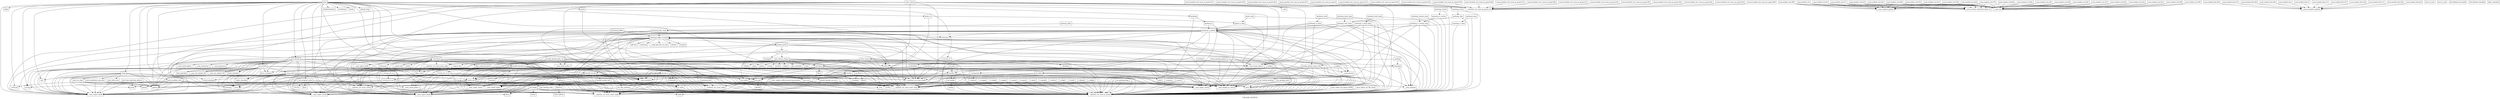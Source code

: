 digraph "Call graph: base64.bc" {
	label="Call graph: base64.bc";

	Node0x5637655f4de0 [shape=record,label="{__sanitizer_cov_trace_pc_guard}"];
	Node0x5637655f4d60 [shape=record,label="{wrap_write}"];
	Node0x5637655f4d60 -> Node0x5637655f4de0;
	Node0x5637655f4d60 -> Node0x5637655f4e90;
	Node0x5637655f4d60 -> Node0x5637655f4f70;
	Node0x5637655f4d60 -> Node0x5637655f50a0;
	Node0x5637655f4d60 -> Node0x5637655f5120;
	Node0x5637655f4d60 -> Node0x5637655f5700;
	Node0x5637655f4d60 -> Node0x5637655f5680;
	Node0x5637655f4d60 -> Node0x5637655f52f0;
	Node0x5637655f4d60 -> Node0x5637655f5370;
	Node0x5637655f4d60 -> Node0x5637655f5d90;
	Node0x5637655f4d60 -> Node0x5637655f5d10;
	Node0x5637655f4d60 -> Node0x5637655f5c90;
	Node0x563765a4b250 [shape=record,label="{quotearg_alloc_mem}"];
	Node0x563765a4b250 -> Node0x5637655f4de0;
	Node0x563765a4b250 -> Node0x5637655f5d90;
	Node0x563765a4b250 -> Node0x5637656b3100;
	Node0x563765a4b250 -> Node0x5637655f52f0;
	Node0x563765a4b250 -> Node0x5637655f5370;
	Node0x563765a4b250 -> Node0x563765a46580;
	Node0x563765a4b250 -> Node0x5637655f4f70;
	Node0x563765a4b250 -> Node0x563765a45ff0;
	Node0x563765a4ba70 [shape=record,label="{quotearg_alloc}"];
	Node0x563765a4ba70 -> Node0x5637655f4de0;
	Node0x563765a4ba70 -> Node0x563765a4b250;
	Node0x563765a39390 [shape=record,label="{quotearg_buffer}"];
	Node0x563765a39390 -> Node0x5637655f4de0;
	Node0x563765a39390 -> Node0x5637656b3100;
	Node0x563765a39390 -> Node0x5637655f52f0;
	Node0x563765a39390 -> Node0x563765a46580;
	Node0x563765a39390 -> Node0x5637655f5370;
	Node0x563765a39390 -> Node0x5637655f4f70;
	Node0x563765a39470 [shape=record,label="{set_quoting_flags}"];
	Node0x563765a39470 -> Node0x5637655f4de0;
	Node0x563765a39470 -> Node0x5637656b3100;
	Node0x563765a39470 -> Node0x5637655f5370;
	Node0x563765a394f0 [shape=record,label="{set_quoting_style}"];
	Node0x563765a394f0 -> Node0x5637655f4de0;
	Node0x563765a394f0 -> Node0x5637656b3100;
	Node0x563765a39570 [shape=record,label="{get_quoting_style}"];
	Node0x563765a39570 -> Node0x5637655f4de0;
	Node0x563765a39570 -> Node0x5637655f5370;
	Node0x563765a396a0 [shape=record,label="{clone_quoting_options}"];
	Node0x563765a396a0 -> Node0x5637655f4de0;
	Node0x563765a396a0 -> Node0x5637655f52f0;
	Node0x563765a396a0 -> Node0x5637655f5370;
	Node0x563765a396a0 -> Node0x5637656b3100;
	Node0x563765a396a0 -> Node0x563765a39920;
	Node0x563765a399a0 [shape=record,label="{sancov.module_ctor_trace_pc_guard.327}"];
	Node0x563765a399a0 -> Node0x5637656b3200;
	Node0x563765a39a20 [shape=record,label="{asan.module_ctor.328}"];
	Node0x563765a39a20 -> Node0x5637656b3330;
	Node0x563765a39a20 -> Node0x5637656b33e0;
	Node0x563765a39a20 -> Node0x5637656b34c0;
	Node0x563765a39ad0 [shape=record,label="{asan.module_dtor.406}"];
	Node0x563765a39ad0 -> Node0x5637656b3650;
	Node0x563765a39b50 [shape=record,label="{emit_bug_reporting_address}"];
	Node0x563765a39b50 -> Node0x5637655f4de0;
	Node0x563765a39b50 -> Node0x5637655f5680;
	Node0x563765a39b50 -> Node0x5637656aedd0;
	Node0x563765a39b50 -> Node0x5637655f4f70;
	Node0x5637656b03f0 [shape=record,label="{version_etc}"];
	Node0x5637656b03f0 -> Node0x563765a46070;
	Node0x5637656b03f0 -> Node0x5637655f4de0;
	Node0x5637656b03f0 -> Node0x563765a39e00;
	Node0x563765a39e80 [shape=record,label="{llvm.va_start}"];
	Node0x563765a39e00 [shape=record,label="{version_etc_va}"];
	Node0x563765a39e00 -> Node0x5637655f6fe0;
	Node0x563765a39e00 -> Node0x5637655f4de0;
	Node0x563765a39e00 -> Node0x5637655f4e90;
	Node0x563765a39e00 -> Node0x563765a3a390;
	Node0x563765a39e00 -> Node0x5637655f5370;
	Node0x563765a39e00 -> Node0x5637655f5d10;
	Node0x563765a39e00 -> Node0x5637655f5d90;
	Node0x563765a39e00 -> Node0x5637655f4f70;
	Node0x563765a39e00 -> Node0x5637656b3100;
	Node0x563765a3a410 [shape=record,label="{llvm.va_end}"];
	Node0x563765a3a390 [shape=record,label="{version_etc_arn}"];
	Node0x563765a3a390 -> Node0x5637655f4de0;
	Node0x563765a3a390 -> Node0x5637655f6e00;
	Node0x563765a3a390 -> Node0x5637655f4f70;
	Node0x563765a3a390 -> Node0x5637655f5680;
	Node0x563765a3a390 -> Node0x563765a3aee0;
	Node0x563765a3a390 -> Node0x5637656aeee0;
	Node0x563765a3a390 -> Node0x5637656ae850;
	Node0x563765a3a720 [shape=record,label="{version_etc_ar}"];
	Node0x563765a3a720 -> Node0x5637655f4de0;
	Node0x563765a3a720 -> Node0x5637655f4f70;
	Node0x563765a3a720 -> Node0x563765a3a390;
	Node0x563765a50b20 [shape=record,label="{sancov.module_ctor_trace_pc_guard.438}"];
	Node0x563765a50b20 -> Node0x5637656b3200;
	Node0x563765a50ba0 [shape=record,label="{asan.module_ctor.439}"];
	Node0x563765a50ba0 -> Node0x5637656b3330;
	Node0x563765a50ba0 -> Node0x5637656b33e0;
	Node0x563765a50ba0 -> Node0x5637656b34c0;
	Node0x563765a50c50 [shape=record,label="{asan.module_dtor.473}"];
	Node0x563765a50c50 -> Node0x5637656b3650;
	Node0x563765a50cd0 [shape=record,label="{asan.module_ctor.478}"];
	Node0x563765a50cd0 -> Node0x5637656b3330;
	Node0x563765a50cd0 -> Node0x5637656b33e0;
	Node0x563765a50cd0 -> Node0x5637656b34c0;
	Node0x563765a50e30 [shape=record,label="{asan.module_dtor.484}"];
	Node0x563765a50e30 -> Node0x5637656b3650;
	Node0x563765a50eb0 [shape=record,label="{xstrdup}"];
	Node0x563765a50eb0 -> Node0x5637655f4de0;
	Node0x563765a50eb0 -> Node0x563765a46220;
	Node0x563765a50eb0 -> Node0x563765a39920;
	Node0x563765a39920 [shape=record,label="{xmemdup}"];
	Node0x563765a39920 -> Node0x5637655f4de0;
	Node0x563765a39920 -> Node0x563765a51010;
	Node0x563765a39920 -> Node0x5637656b27e0;
	Node0x563765a51010 [shape=record,label="{xmalloc}"];
	Node0x563765a51010 -> Node0x5637655f4de0;
	Node0x563765a51010 -> Node0x5637656b3a70;
	Node0x563765a51010 -> Node0x563765a45ef0;
	Node0x563765a51010 -> Node0x5637655f4e90;
	Node0x563765a51010 -> Node0x5637656aeee0;
	Node0x563765a51340 [shape=record,label="{xcalloc}"];
	Node0x563765a51340 -> Node0x5637655f4de0;
	Node0x563765a51340 -> Node0x563765a513c0;
	Node0x563765a51340 -> Node0x563765a45ef0;
	Node0x563765a51340 -> Node0x5637656aeee0;
	Node0x563765a51590 [shape=record,label="{xzalloc}"];
	Node0x563765a51590 -> Node0x5637655f4de0;
	Node0x563765a51590 -> Node0x563765a51010;
	Node0x563765a51590 -> Node0x563765a46500;
	Node0x563765a51610 [shape=record,label="{x2realloc}"];
	Node0x563765a51610 -> Node0x5637655f4de0;
	Node0x563765a51610 -> Node0x563765a51690;
	Node0x563765a51690 [shape=record,label="{x2nrealloc}"];
	Node0x563765a51690 -> Node0x5637655f4de0;
	Node0x563765a51690 -> Node0x5637655f4f70;
	Node0x563765a51690 -> Node0x5637655f4e90;
	Node0x563765a51690 -> Node0x563765a45f70;
	Node0x563765a51690 -> Node0x5637655f5d90;
	Node0x563765a51690 -> Node0x563765a45ef0;
	Node0x563765a51690 -> Node0x5637655f5120;
	Node0x563765a51690 -> Node0x5637656aeee0;
	Node0x563765a45f70 [shape=record,label="{xrealloc}"];
	Node0x563765a45f70 -> Node0x5637655f4de0;
	Node0x563765a45f70 -> Node0x5637655f4e90;
	Node0x563765a45f70 -> Node0x563765a45ef0;
	Node0x563765a45f70 -> Node0x5637656aeee0;
	Node0x563765a45f70 -> Node0x563765a51970;
	Node0x563765a45f70 -> Node0x5637656b3af0;
	Node0x563765a45ff0 [shape=record,label="{xcharalloc}"];
	Node0x563765a45ff0 -> Node0x5637655f4de0;
	Node0x563765a45ff0 -> Node0x563765a51010;
	Node0x563765a519f0 [shape=record,label="{xnrealloc}"];
	Node0x563765a519f0 -> Node0x5637655f4de0;
	Node0x563765a519f0 -> Node0x5637655f5120;
	Node0x563765a519f0 -> Node0x563765a45f70;
	Node0x563765a519f0 -> Node0x5637656aeee0;
	Node0x563765a519f0 -> Node0x563765a45ef0;
	Node0x563765a53180 [shape=record,label="{xnmalloc}"];
	Node0x563765a53180 -> Node0x5637655f4de0;
	Node0x563765a53180 -> Node0x5637655f5120;
	Node0x563765a53180 -> Node0x563765a51010;
	Node0x563765a53180 -> Node0x5637656aeee0;
	Node0x563765a53180 -> Node0x563765a45ef0;
	Node0x563765a53350 [shape=record,label="{sancov.module_ctor_trace_pc_guard.502}"];
	Node0x563765a53350 -> Node0x5637656b3200;
	Node0x5637655f57b0 [shape=record,label="{llvm.lifetime.start.p0i8}"];
	Node0x5637655f4e90 [shape=record,label="{__sanitizer_cov_trace_const_cmp8}"];
	Node0x5637655f4f70 [shape=record,label="{__asan_report_load8}"];
	Node0x563765a3baf0 [shape=record,label="{quotearg_n_options}"];
	Node0x563765a3baf0 -> Node0x5637655f4de0;
	Node0x563765a3baf0 -> Node0x5637655f52f0;
	Node0x563765a3baf0 -> Node0x5637655f5370;
	Node0x563765a3baf0 -> Node0x5637655f5d10;
	Node0x563765a3baf0 -> Node0x5637656b3100;
	Node0x563765a3baf0 -> Node0x5637656aeee0;
	Node0x563765a3baf0 -> Node0x563765a3aee0;
	Node0x563765a3baf0 -> Node0x5637656adfc0;
	Node0x563765a3baf0 -> Node0x563765a46580;
	Node0x563765a3baf0 -> Node0x5637655f4e90;
	Node0x563765a3baf0 -> Node0x5637655f4f70;
	Node0x563765a3baf0 -> Node0x5637655f5d90;
	Node0x563765a3baf0 -> Node0x563765a45ef0;
	Node0x563765a3baf0 -> Node0x563765a45ff0;
	Node0x563765a3baf0 -> Node0x5637656b3af0;
	Node0x563765a3baf0 -> Node0x563765a45f70;
	Node0x563765a3baf0 -> Node0x5637655f5120;
	Node0x563765a3baf0 -> Node0x563765a46500;
	Node0x563765a3baf0 -> Node0x5637656b27e0;
	Node0x563765a46500 [shape=record,label="{__asan_memset}"];
	Node0x563765a46580 [shape=record,label="{quotearg_buffer_restyled}"];
	Node0x563765a46580 -> Node0x563765a46070;
	Node0x563765a46580 -> Node0x5637655f4de0;
	Node0x563765a46580 -> Node0x563765a46120;
	Node0x563765a46580 -> Node0x5637655f4e90;
	Node0x563765a46580 -> Node0x5637655f5d10;
	Node0x563765a46580 -> Node0x5637656ae850;
	Node0x563765a46580 -> Node0x563765a46580;
	Node0x563765a46580 -> Node0x5637656b4230;
	Node0x563765a46580 -> Node0x5637655f5120;
	Node0x563765a46580 -> Node0x5637656adf40;
	Node0x563765a46580 -> Node0x563765a461a0;
	Node0x563765a46580 -> Node0x5637655f5370;
	Node0x563765a46580 -> Node0x563765a47050;
	Node0x563765a46580 -> Node0x563765a46fd0;
	Node0x563765a46580 -> Node0x563765a46420;
	Node0x563765a46580 -> Node0x563765a46220;
	Node0x563765a46580 -> Node0x563765a46500;
	Node0x563765a46580 -> Node0x563765a463a0;
	Node0x563765a46580 -> Node0x5637655f4f70;
	Node0x563765a46580 -> Node0x563765a46320;
	Node0x563765a46580 -> Node0x563765a462a0;
	Node0x563765a46580 -> Node0x563765a3aee0;
	Node0x563765a46580 -> Node0x563765a3b730;
	Node0x563765a46580 -> Node0x5637656aeee0;
	Node0x563765a46070 [shape=record,label="{__asan_stack_malloc_1}"];
	Node0x563765a46120 [shape=record,label="{__ctype_get_mb_cur_max}"];
	Node0x563765a461a0 [shape=record,label="{__sanitizer_cov_trace_const_cmp1}"];
	Node0x563765a46220 [shape=record,label="{strlen}"];
	Node0x563765a462a0 [shape=record,label="{memcmp}"];
	Node0x563765a46320 [shape=record,label="{__ctype_b_loc}"];
	Node0x563765a463a0 [shape=record,label="{__asan_report_load2}"];
	Node0x563765a46420 [shape=record,label="{mbrtowc}"];
	Node0x563765a46fd0 [shape=record,label="{iswprint}"];
	Node0x563765a47050 [shape=record,label="{mbsinit}"];
	Node0x563765a47280 [shape=record,label="{quote_mem}"];
	Node0x563765a47280 -> Node0x5637655f4de0;
	Node0x563765a47280 -> Node0x563765a3ba10;
	Node0x563765a47330 [shape=record,label="{quotearg_custom_mem}"];
	Node0x563765a47330 -> Node0x5637655f4de0;
	Node0x563765a47330 -> Node0x563765a473b0;
	Node0x563765a473b0 [shape=record,label="{quotearg_n_custom_mem}"];
	Node0x563765a473b0 -> Node0x563765a46070;
	Node0x563765a473b0 -> Node0x5637655f4de0;
	Node0x563765a473b0 -> Node0x5637656b27e0;
	Node0x563765a473b0 -> Node0x563765a474f0;
	Node0x563765a473b0 -> Node0x563765a3baf0;
	Node0x563765a474f0 [shape=record,label="{set_custom_quoting}"];
	Node0x563765a474f0 -> Node0x5637655f4de0;
	Node0x563765a474f0 -> Node0x5637655f5d90;
	Node0x563765a474f0 -> Node0x563765a3aee0;
	Node0x563765a474f0 -> Node0x5637656b3100;
	Node0x563765a474f0 -> Node0x5637656aeee0;
	Node0x563765a476c0 [shape=record,label="{quotearg_custom}"];
	Node0x563765a476c0 -> Node0x5637655f4de0;
	Node0x563765a476c0 -> Node0x563765a47740;
	Node0x563765a47740 [shape=record,label="{quotearg_n_custom}"];
	Node0x563765a47740 -> Node0x5637655f4de0;
	Node0x563765a47740 -> Node0x563765a473b0;
	Node0x563765a47820 [shape=record,label="{quotearg_colon_mem}"];
	Node0x563765a47820 -> Node0x5637655f4de0;
	Node0x563765a47820 -> Node0x563765a478a0;
	Node0x563765a478a0 [shape=record,label="{quotearg_char_mem}"];
	Node0x563765a478a0 -> Node0x563765a46070;
	Node0x563765a478a0 -> Node0x5637655f4de0;
	Node0x563765a478a0 -> Node0x5637656b27e0;
	Node0x563765a478a0 -> Node0x563765a479e0;
	Node0x563765a478a0 -> Node0x563765a3baf0;
	Node0x563765a479e0 [shape=record,label="{set_char_quoting}"];
	Node0x563765a479e0 -> Node0x5637655f4de0;
	Node0x563765a479e0 -> Node0x5637655f5370;
	Node0x5637656b0d80 [shape=record,label="{quotearg_colon}"];
	Node0x5637656b0d80 -> Node0x5637655f4de0;
	Node0x5637656b0d80 -> Node0x563765a47bb0;
	Node0x563765a47bb0 [shape=record,label="{quotearg_char}"];
	Node0x563765a47bb0 -> Node0x5637655f4de0;
	Node0x563765a47bb0 -> Node0x563765a478a0;
	Node0x563765a47c90 [shape=record,label="{quotearg_style_mem}"];
	Node0x563765a47c90 -> Node0x5637655f4de0;
	Node0x563765a47c90 -> Node0x563765a47d10;
	Node0x563765a47d10 [shape=record,label="{quotearg_n_style_mem}"];
	Node0x563765a47d10 -> Node0x563765a46070;
	Node0x563765a47d10 -> Node0x5637655f4de0;
	Node0x563765a47d10 -> Node0x563765a47e50;
	Node0x563765a47d10 -> Node0x563765a3baf0;
	Node0x563765a47e50 [shape=record,label="{quoting_options_from_style}"];
	Node0x563765a47e50 -> Node0x5637655f4de0;
	Node0x563765a47e50 -> Node0x563765a46500;
	Node0x563765a47e50 -> Node0x5637655f5d10;
	Node0x563765a47e50 -> Node0x5637656b3100;
	Node0x563765a47e50 -> Node0x5637656aeee0;
	Node0x563765a47e50 -> Node0x563765a3aee0;
	Node0x563765a480d0 [shape=record,label="{quotearg_style}"];
	Node0x563765a480d0 -> Node0x5637655f4de0;
	Node0x563765a480d0 -> Node0x563765a48150;
	Node0x563765a48150 [shape=record,label="{quotearg_n_style}"];
	Node0x563765a48150 -> Node0x563765a46070;
	Node0x563765a48150 -> Node0x5637655f4de0;
	Node0x563765a48150 -> Node0x563765a47e50;
	Node0x563765a48150 -> Node0x563765a3baf0;
	Node0x563765a48230 [shape=record,label="{quotearg_mem}"];
	Node0x563765a48230 -> Node0x5637655f4de0;
	Node0x563765a48230 -> Node0x563765a482b0;
	Node0x563765a482b0 [shape=record,label="{quotearg_n_mem}"];
	Node0x563765a482b0 -> Node0x5637655f4de0;
	Node0x563765a482b0 -> Node0x563765a3baf0;
	Node0x5637656aee60 [shape=record,label="{quotearg}"];
	Node0x5637656aee60 -> Node0x5637655f4de0;
	Node0x5637656aee60 -> Node0x563765a48390;
	Node0x563765a48390 [shape=record,label="{quotearg_n}"];
	Node0x563765a48390 -> Node0x5637655f4de0;
	Node0x563765a48390 -> Node0x563765a3baf0;
	Node0x563765a484d0 [shape=record,label="{quotearg_free}"];
	Node0x563765a484d0 -> Node0x5637655f4de0;
	Node0x563765a484d0 -> Node0x5637656adfc0;
	Node0x563765a484d0 -> Node0x5637655f4f70;
	Node0x563765a484d0 -> Node0x5637656b3af0;
	Node0x5637655f50a0 [shape=record,label="{fwrite_unlocked}"];
	Node0x5637655f5120 [shape=record,label="{__sanitizer_cov_trace_cmp8}"];
	Node0x5637655f52f0 [shape=record,label="{__errno_location}"];
	Node0x5637655f5370 [shape=record,label="{__asan_report_load4}"];
	Node0x5637655f5680 [shape=record,label="{gettext}"];
	Node0x5637655f5700 [shape=record,label="{error}"];
	Node0x5637655f5c90 [shape=record,label="{fputc_unlocked}"];
	Node0x5637655f5d10 [shape=record,label="{__sanitizer_cov_trace_const_cmp4}"];
	Node0x5637655f5d90 [shape=record,label="{__asan_report_store8}"];
	Node0x5637655f5a10 [shape=record,label="{llvm.lifetime.end.p0i8}"];
	Node0x5637655f5a90 [shape=record,label="{do_encode}"];
	Node0x5637655f5a90 -> Node0x5637655f5b10;
	Node0x5637655f5a90 -> Node0x5637655f5bc0;
	Node0x5637655f5a90 -> Node0x5637655f4de0;
	Node0x5637655f5a90 -> Node0x5637655f5d90;
	Node0x5637655f5a90 -> Node0x5637655f5700;
	Node0x5637655f5a90 -> Node0x5637655f5680;
	Node0x5637655f5a90 -> Node0x5637655f67e0;
	Node0x5637655f5a90 -> Node0x5637655f6860;
	Node0x5637655f5a90 -> Node0x5637655f5d10;
	Node0x5637655f5a90 -> Node0x5637655f5370;
	Node0x5637655f5a90 -> Node0x5637655f6b70;
	Node0x5637655f5a90 -> Node0x5637655f52f0;
	Node0x5637655f5a90 -> Node0x5637655f5c90;
	Node0x5637655f5a90 -> Node0x5637655f4e90;
	Node0x5637655f5a90 -> Node0x5637655f4f70;
	Node0x5637655f5a90 -> Node0x5637655f4d60;
	Node0x5637655f5a90 -> Node0x5637655f7100;
	Node0x5637655f5b10 [shape=record,label="{__asan_set_shadow_f8}"];
	Node0x5637655f5bc0 [shape=record,label="{__asan_set_shadow_00}"];
	Node0x5637655f67e0 [shape=record,label="{fread_unlocked}"];
	Node0x5637655f6860 [shape=record,label="{feof_unlocked}"];
	Node0x5637655f6b70 [shape=record,label="{ferror_unlocked}"];
	Node0x5637655f7c50 [shape=record,label="{do_decode}"];
	Node0x5637655f7c50 -> Node0x5637655f7cd0;
	Node0x5637655f7c50 -> Node0x5637655f5b10;
	Node0x5637655f7c50 -> Node0x5637655f5bc0;
	Node0x5637655f7c50 -> Node0x5637655f4de0;
	Node0x5637655f7c50 -> Node0x5637656ae140;
	Node0x5637655f7c50 -> Node0x5637655f5d10;
	Node0x5637655f7c50 -> Node0x5637656adec0;
	Node0x5637655f7c50 -> Node0x5637655f67e0;
	Node0x5637655f7c50 -> Node0x5637655f5d90;
	Node0x5637655f7c50 -> Node0x5637655f6860;
	Node0x5637655f7c50 -> Node0x5637655f4f70;
	Node0x5637655f7c50 -> Node0x5637655f4e90;
	Node0x5637655f7c50 -> Node0x5637655f5700;
	Node0x5637655f7c50 -> Node0x5637655f5680;
	Node0x5637655f7c50 -> Node0x5637655f5370;
	Node0x5637655f7c50 -> Node0x5637655f5120;
	Node0x5637655f7c50 -> Node0x5637656adf40;
	Node0x5637655f7c50 -> Node0x5637656ae4d0;
	Node0x5637655f7c50 -> Node0x5637655f52f0;
	Node0x5637655f7c50 -> Node0x5637655f50a0;
	Node0x5637655f7c50 -> Node0x5637656ae0c0;
	Node0x5637655f7c50 -> Node0x5637656ae040;
	Node0x5637655f7c50 -> Node0x5637656adfc0;
	Node0x5637655f7c50 -> Node0x5637655f6b70;
	Node0x5637655f7c50 -> Node0x5637656ae550;
	Node0x5637655f7cd0 [shape=record,label="{__asan_stack_malloc_7}"];
	Node0x5637656adf40 [shape=record,label="{__asan_report_load1}"];
	Node0x5637656ae550 [shape=record,label="{__asan_memmove}"];
	Node0x5637656adfc0 [shape=record,label="{__sanitizer_cov_trace_cmp4}"];
	Node0x5637656ae040 [shape=record,label="{lava_get}"];
	Node0x5637656ae040 -> Node0x5637655f4de0;
	Node0x5637656ae040 -> Node0x5637655f5370;
	Node0x5637656ae040 -> Node0x5637656adfc0;
	Node0x5637656ae040 -> Node0x5637656ae250;
	Node0x5637656ae140 [shape=record,label="{__asan_stack_free_7}"];
	Node0x5637656ae250 [shape=record,label="{dprintf}"];
	Node0x5637656ae300 [shape=record,label="{main}"];
	Node0x5637656ae300 -> Node0x5637656ae380;
	Node0x5637656ae300 -> Node0x5637655f4de0;
	Node0x5637656ae300 -> Node0x5637655f5d90;
	Node0x5637656ae300 -> Node0x5637655f4f70;
	Node0x5637656ae300 -> Node0x5637656ae430;
	Node0x5637656ae300 -> Node0x5637656ae5d0;
	Node0x5637656ae300 -> Node0x5637656ae650;
	Node0x5637656ae300 -> Node0x5637656ae6d0;
	Node0x5637656ae300 -> Node0x5637656ae750;
	Node0x5637656ae300 -> Node0x5637656ae7d0;
	Node0x5637656ae300 -> Node0x5637655f5d10;
	Node0x5637656ae300 -> Node0x5637656ae850;
	Node0x5637656ae300 -> Node0x5637655f5700;
	Node0x5637656ae300 -> Node0x5637655f5370;
	Node0x5637656ae300 -> Node0x5637656ae8d0;
	Node0x5637656ae300 -> Node0x5637655f52f0;
	Node0x5637656ae300 -> Node0x5637655f5680;
	Node0x5637656ae300 -> Node0x5637656ae9d0;
	Node0x5637656ae300 -> Node0x5637656aeb50;
	Node0x5637656ae300 -> Node0x5637655f5a90;
	Node0x5637656ae300 -> Node0x5637656aee60;
	Node0x5637656ae300 -> Node0x5637655f7c50;
	Node0x5637656ae300 -> Node0x5637656aead0;
	Node0x5637656ae300 -> Node0x5637656aea50;
	Node0x5637656ae300 -> Node0x5637656aeee0;
	Node0x5637656ae300 -> Node0x5637656aef60;
	Node0x5637656ae300 -> Node0x5637656adfc0;
	Node0x5637656ae300 -> Node0x5637656ae950;
	Node0x5637656ae300 -> Node0x5637656b0470;
	Node0x5637656ae300 -> Node0x5637656b03f0;
	Node0x5637656ae380 [shape=record,label="{__asan_stack_malloc_0}"];
	Node0x5637656ae5d0 [shape=record,label="{setlocale}"];
	Node0x5637656ae650 [shape=record,label="{bindtextdomain}"];
	Node0x5637656ae6d0 [shape=record,label="{textdomain}"];
	Node0x5637656ae750 [shape=record,label="{atexit}"];
	Node0x5637656ae7d0 [shape=record,label="{getopt_long}"];
	Node0x5637656ae850 [shape=record,label="{__sanitizer_cov_trace_switch}"];
	Node0x5637656aeee0 [shape=record,label="{__asan_handle_no_return}"];
	Node0x5637656aef60 [shape=record,label="{usage}"];
	Node0x5637656aef60 -> Node0x5637655f4de0;
	Node0x5637656aef60 -> Node0x5637655f5d10;
	Node0x5637656aef60 -> Node0x5637656b0470;
	Node0x5637656aef60 -> Node0x5637656aed50;
	Node0x5637656aef60 -> Node0x5637656aeee0;
	Node0x5637656aef60 -> Node0x5637655f5680;
	Node0x5637656aef60 -> Node0x5637655f4f70;
	Node0x5637656aef60 -> Node0x5637656aedd0;
	Node0x5637656aef60 -> Node0x5637655f6bf0;
	Node0x5637656aef60 -> Node0x5637655f6c70;
	Node0x5637656aef60 -> Node0x5637655f6cf0;
	Node0x5637656b0470 [shape=record,label="{exit}"];
	Node0x5637656ae9d0 [shape=record,label="{strcmp}"];
	Node0x5637656aea50 [shape=record,label="{fopen}"];
	Node0x5637656aed50 [shape=record,label="{emit_try_help}"];
	Node0x5637656aed50 -> Node0x5637655f4de0;
	Node0x5637656aed50 -> Node0x5637655f4f70;
	Node0x5637656aed50 -> Node0x5637655f5680;
	Node0x5637656aed50 -> Node0x5637655f6e00;
	Node0x5637656aedd0 [shape=record,label="{printf}"];
	Node0x5637655f6bf0 [shape=record,label="{emit_stdin_note}"];
	Node0x5637655f6bf0 -> Node0x5637655f4de0;
	Node0x5637655f6bf0 -> Node0x5637655f5680;
	Node0x5637655f6bf0 -> Node0x5637655f4f70;
	Node0x5637655f6c70 [shape=record,label="{emit_mandatory_arg_note}"];
	Node0x5637655f6c70 -> Node0x5637655f4de0;
	Node0x5637655f6c70 -> Node0x5637655f5680;
	Node0x5637655f6c70 -> Node0x5637655f4f70;
	Node0x5637656ae0c0 [shape=record,label="{base64_decode_ctx}"];
	Node0x5637656ae0c0 -> Node0x5637655f6fe0;
	Node0x5637656ae0c0 -> Node0x5637655f4de0;
	Node0x5637656ae0c0 -> Node0x5637655f5d90;
	Node0x5637656ae0c0 -> Node0x5637655f4e90;
	Node0x5637656ae0c0 -> Node0x5637655f4f70;
	Node0x5637656ae0c0 -> Node0x5637656ae850;
	Node0x5637656ae0c0 -> Node0x5637656b3050;
	Node0x5637656ae0c0 -> Node0x5637656adf40;
	Node0x5637656ae0c0 -> Node0x5637656b4080;
	Node0x5637656ae0c0 -> Node0x5637655f5370;
	Node0x5637656ae0c0 -> Node0x5637655f5d10;
	Node0x5637656ae0c0 -> Node0x5637656ae040;
	Node0x5637656ae0c0 -> Node0x5637656b4100;
	Node0x5637655f6f60 [shape=record,label="{fputs_unlocked}"];
	Node0x5637655f6cf0 [shape=record,label="{emit_ancillary_info}"];
	Node0x5637655f6cf0 -> Node0x5637655f6fe0;
	Node0x5637655f6cf0 -> Node0x5637655f4de0;
	Node0x5637655f6cf0 -> Node0x5637656b27e0;
	Node0x5637655f6cf0 -> Node0x5637655f4f70;
	Node0x5637655f6cf0 -> Node0x5637656aedd0;
	Node0x5637655f6cf0 -> Node0x5637655f5680;
	Node0x5637655f6cf0 -> Node0x5637655f5d10;
	Node0x5637655f6cf0 -> Node0x5637656ae9d0;
	Node0x5637655f6cf0 -> Node0x5637656b2f70;
	Node0x5637655f6cf0 -> Node0x5637656ae5d0;
	Node0x563765a3ad10 [shape=record,label="{fputs}"];
	Node0x563765a3aee0 [shape=record,label="{abort}"];
	Node0x563765a3af60 [shape=record,label="{strrchr}"];
	Node0x563765a3b550 [shape=record,label="{sancov.module_ctor_trace_pc_guard.267}"];
	Node0x563765a3b550 -> Node0x5637656b3200;
	Node0x563765a3b600 [shape=record,label="{asan.module_ctor.268}"];
	Node0x563765a3b600 -> Node0x5637656b3330;
	Node0x563765a3b600 -> Node0x5637656b33e0;
	Node0x563765a3b600 -> Node0x5637656b34c0;
	Node0x563765a3b6b0 [shape=record,label="{asan.module_dtor.283}"];
	Node0x563765a3b6b0 -> Node0x5637656b3650;
	Node0x563765a3b730 [shape=record,label="{gettext_quote}"];
	Node0x563765a3b730 -> Node0x5637655f4de0;
	Node0x563765a3b730 -> Node0x5637655f5680;
	Node0x563765a3b730 -> Node0x5637655f5d10;
	Node0x563765a3b730 -> Node0x563765a3b890;
	Node0x563765a3b730 -> Node0x563765a3b910;
	Node0x563765a3b730 -> Node0x5637656adf40;
	Node0x5637656ae950 [shape=record,label="{quote}"];
	Node0x5637656ae950 -> Node0x5637655f4de0;
	Node0x5637656ae950 -> Node0x563765a3b990;
	Node0x563765a3b990 [shape=record,label="{quote_n}"];
	Node0x563765a3b990 -> Node0x5637655f4de0;
	Node0x563765a3b990 -> Node0x563765a3ba10;
	Node0x5637655f6fe0 [shape=record,label="{__asan_stack_malloc_2}"];
	Node0x5637656b27e0 [shape=record,label="{__asan_memcpy}"];
	Node0x5637656b2f70 [shape=record,label="{strncmp}"];
	Node0x5637655f6e00 [shape=record,label="{fprintf}"];
	Node0x5637656b3050 [shape=record,label="{lava_set}"];
	Node0x5637656b3050 -> Node0x5637655f4de0;
	Node0x5637656b3050 -> Node0x5637656b3100;
	Node0x5637656b3100 [shape=record,label="{__asan_report_store4}"];
	Node0x5637656b3180 [shape=record,label="{sancov.module_ctor_trace_pc_guard}"];
	Node0x5637656b3180 -> Node0x5637656b3200;
	Node0x5637656b32b0 [shape=record,label="{asan.module_ctor}"];
	Node0x5637656b32b0 -> Node0x5637656b3330;
	Node0x5637656b32b0 -> Node0x5637656b33e0;
	Node0x5637656b32b0 -> Node0x5637656b34c0;
	Node0x5637656b3330 [shape=record,label="{__asan_init}"];
	Node0x5637656b33e0 [shape=record,label="{__asan_version_mismatch_check_v8}"];
	Node0x5637656b34c0 [shape=record,label="{__asan_register_globals}"];
	Node0x5637656b3200 [shape=record,label="{__sanitizer_cov_trace_pc_guard_init}"];
	Node0x5637656b35d0 [shape=record,label="{asan.module_dtor}"];
	Node0x5637656b35d0 -> Node0x5637656b3650;
	Node0x5637656b3650 [shape=record,label="{__asan_unregister_globals}"];
	Node0x5637656b3730 [shape=record,label="{asan.module_ctor.48}"];
	Node0x5637656b3730 -> Node0x5637656b3330;
	Node0x5637656b3730 -> Node0x5637656b33e0;
	Node0x5637656b3730 -> Node0x5637656b34c0;
	Node0x5637656b3890 [shape=record,label="{asan.module_dtor.51}"];
	Node0x5637656b3890 -> Node0x5637656b3650;
	Node0x5637656b3910 [shape=record,label="{base64_decode_alloc_ctx}"];
	Node0x5637656b3910 -> Node0x5637656ae380;
	Node0x5637656b3910 -> Node0x5637655f4de0;
	Node0x5637656b3910 -> Node0x5637655f5d90;
	Node0x5637656b3910 -> Node0x5637656b3a70;
	Node0x5637656b3910 -> Node0x5637655f4f70;
	Node0x5637656b3910 -> Node0x5637656b3af0;
	Node0x5637656b3910 -> Node0x5637656ae0c0;
	Node0x5637656b3af0 [shape=record,label="{free}"];
	Node0x5637656b4080 [shape=record,label="{decode_4}"];
	Node0x5637656b4080 -> Node0x5637655f4de0;
	Node0x5637656b4080 -> Node0x5637655f4f70;
	Node0x5637656b4080 -> Node0x5637655f4e90;
	Node0x5637656b4080 -> Node0x5637655f5d90;
	Node0x5637656b4080 -> Node0x5637656b4230;
	Node0x5637656b4080 -> Node0x5637656adf40;
	Node0x5637656b4080 -> Node0x5637656b41b0;
	Node0x5637656b4080 -> Node0x5637656b3050;
	Node0x5637656b4080 -> Node0x5637656ae4d0;
	Node0x5637656b4080 -> Node0x5637655f5d10;
	Node0x5637656b4100 [shape=record,label="{get_4}"];
	Node0x5637656b4100 -> Node0x5637655f4de0;
	Node0x5637656b4100 -> Node0x5637655f5370;
	Node0x5637656b4100 -> Node0x5637655f5d10;
	Node0x5637656b4100 -> Node0x5637655f5d90;
	Node0x5637656b4100 -> Node0x5637656ae850;
	Node0x5637656b4100 -> Node0x5637656b3100;
	Node0x5637656b4100 -> Node0x5637656b4230;
	Node0x5637656b4100 -> Node0x5637656adf40;
	Node0x5637656b4100 -> Node0x5637655f4f70;
	Node0x5637656b4100 -> Node0x5637656b47c0;
	Node0x5637656b4100 -> Node0x5637656b3050;
	Node0x5637656b4100 -> Node0x5637655f4e90;
	Node0x5637656b47c0 [shape=record,label="{memchr}"];
	Node0x5637656b4230 [shape=record,label="{__asan_report_store1}"];
	Node0x5637656ae4d0 [shape=record,label="{isbase64}"];
	Node0x5637656ae4d0 -> Node0x5637655f4de0;
	Node0x5637656ae4d0 -> Node0x5637656b41b0;
	Node0x5637656ae4d0 -> Node0x5637656adf40;
	Node0x5637656ae4d0 -> Node0x5637655f5d10;
	Node0x5637656b41b0 [shape=record,label="{to_uchar}"];
	Node0x5637656b41b0 -> Node0x5637655f4de0;
	Node0x5637656adec0 [shape=record,label="{base64_decode_ctx_init}"];
	Node0x5637656adec0 -> Node0x5637655f4de0;
	Node0x5637656adec0 -> Node0x5637656b3100;
	Node0x5637656b4340 [shape=record,label="{base64_encode_alloc}"];
	Node0x5637656b4340 -> Node0x5637655f4de0;
	Node0x5637656b4340 -> Node0x5637655f5120;
	Node0x5637656b4340 -> Node0x5637655f7100;
	Node0x5637656b4340 -> Node0x5637655f5d90;
	Node0x5637656b4340 -> Node0x5637656b3a70;
	Node0x5637656b4340 -> Node0x5637655f4f70;
	Node0x5637655f7100 [shape=record,label="{base64_encode}"];
	Node0x5637655f7100 -> Node0x5637655f4de0;
	Node0x5637655f7100 -> Node0x5637655f4e90;
	Node0x5637655f7100 -> Node0x5637656b4230;
	Node0x5637655f7100 -> Node0x5637655f5120;
	Node0x5637655f7100 -> Node0x5637656adf40;
	Node0x5637655f7100 -> Node0x5637656b41b0;
	Node0x5637655f7100 -> Node0x5637656b44d0;
	Node0x5637656b44d0 [shape=record,label="{base64_encode_fast}"];
	Node0x5637656b44d0 -> Node0x5637655f4de0;
	Node0x5637656b44d0 -> Node0x5637656b4230;
	Node0x5637656b44d0 -> Node0x5637656adf40;
	Node0x5637656b44d0 -> Node0x5637656b41b0;
	Node0x5637656b4550 [shape=record,label="{sancov.module_ctor_trace_pc_guard.210}"];
	Node0x5637656b4550 -> Node0x5637656b3200;
	Node0x5637656b45d0 [shape=record,label="{asan.module_ctor.211}"];
	Node0x5637656b45d0 -> Node0x5637656b3330;
	Node0x5637656b45d0 -> Node0x5637656b33e0;
	Node0x5637656b45d0 -> Node0x5637656b34c0;
	Node0x5637656b4680 [shape=record,label="{asan.module_dtor.213}"];
	Node0x5637656b4680 -> Node0x5637656b3650;
	Node0x5637656b4700 [shape=record,label="{close_stdout}"];
	Node0x5637656b4700 -> Node0x5637655f4de0;
	Node0x5637656b4700 -> Node0x5637655f4f70;
	Node0x5637656b4700 -> Node0x5637656b0c50;
	Node0x5637656b4700 -> Node0x5637655f5d10;
	Node0x5637656b4700 -> Node0x5637656b0e00;
	Node0x5637656b4700 -> Node0x5637656aeee0;
	Node0x5637656b4700 -> Node0x5637655f52f0;
	Node0x5637656b4700 -> Node0x5637655f5370;
	Node0x5637656b4700 -> Node0x5637655f5700;
	Node0x5637656b4700 -> Node0x5637656b0d80;
	Node0x5637656b4700 -> Node0x5637655f5680;
	Node0x5637656b0e00 [shape=record,label="{_exit}"];
	Node0x5637656b6130 [shape=record,label="{close_stdout_set_ignore_EPIPE}"];
	Node0x5637656b6130 -> Node0x5637655f4de0;
	Node0x5637656b61e0 [shape=record,label="{close_stdout_set_file_name}"];
	Node0x5637656b61e0 -> Node0x5637655f4de0;
	Node0x5637656b6290 [shape=record,label="{sancov.module_ctor_trace_pc_guard.224}"];
	Node0x5637656b6290 -> Node0x5637656b3200;
	Node0x5637656b6340 [shape=record,label="{asan.module_ctor.225}"];
	Node0x5637656b6340 -> Node0x5637656b3330;
	Node0x5637656b6340 -> Node0x5637656b33e0;
	Node0x5637656b6340 -> Node0x5637656b34c0;
	Node0x5637656b63f0 [shape=record,label="{asan.module_dtor.237}"];
	Node0x5637656b63f0 -> Node0x5637656b3650;
	Node0x5637656b6470 [shape=record,label="{asan.module_ctor.242}"];
	Node0x5637656b6470 -> Node0x5637656b3330;
	Node0x5637656b6470 -> Node0x5637656b33e0;
	Node0x5637656b6470 -> Node0x5637656b34c0;
	Node0x563765a3a7e0 [shape=record,label="{asan.module_dtor.248}"];
	Node0x563765a3a7e0 -> Node0x5637656b3650;
	Node0x5637656aead0 [shape=record,label="{fadvise}"];
	Node0x5637656aead0 -> Node0x5637655f4de0;
	Node0x5637656aead0 -> Node0x563765a3a9c0;
	Node0x5637656aead0 -> Node0x563765a3a940;
	Node0x563765a3a940 [shape=record,label="{fileno}"];
	Node0x563765a3a9c0 [shape=record,label="{fdadvise}"];
	Node0x563765a3a9c0 -> Node0x5637655f4de0;
	Node0x563765a3a9c0 -> Node0x563765a3aa70;
	Node0x563765a3aa70 [shape=record,label="{posix_fadvise}"];
	Node0x563765a3aaf0 [shape=record,label="{sancov.module_ctor_trace_pc_guard.255}"];
	Node0x563765a3aaf0 -> Node0x5637656b3200;
	Node0x563765a3aba0 [shape=record,label="{asan.module_ctor.256}"];
	Node0x563765a3aba0 -> Node0x5637656b3330;
	Node0x563765a3aba0 -> Node0x5637656b33e0;
	Node0x5637656ae430 [shape=record,label="{set_program_name}"];
	Node0x5637656ae430 -> Node0x5637655f4de0;
	Node0x5637656ae430 -> Node0x5637655f5d90;
	Node0x5637656ae430 -> Node0x5637655f4f70;
	Node0x5637656ae430 -> Node0x563765a3ad10;
	Node0x5637656ae430 -> Node0x5637656aeee0;
	Node0x5637656ae430 -> Node0x563765a3aee0;
	Node0x5637656ae430 -> Node0x563765a3af60;
	Node0x5637656ae430 -> Node0x5637655f5d10;
	Node0x5637656ae430 -> Node0x5637656b2f70;
	Node0x5637656ae430 -> Node0x5637655f4e90;
	Node0x563765a54860 [shape=record,label="{fclose}"];
	Node0x563765a548e0 [shape=record,label="{__freading}"];
	Node0x563765a54960 [shape=record,label="{lseek}"];
	Node0x563765a54ac0 [shape=record,label="{sancov.module_ctor_trace_pc_guard.558}"];
	Node0x563765a54ac0 -> Node0x5637656b3200;
	Node0x563765a54b70 [shape=record,label="{asan.module_ctor.559}"];
	Node0x563765a54b70 -> Node0x5637656b3330;
	Node0x563765a54b70 -> Node0x5637656b33e0;
	Node0x563765a54c20 [shape=record,label="{clear_ungetc_buffer_preserving_position}"];
	Node0x563765a54c20 -> Node0x5637655f4de0;
	Node0x563765a54c20 -> Node0x5637655f5370;
	Node0x563765a54c20 -> Node0x5637655f5d10;
	Node0x563765a54c20 -> Node0x563765a54d00;
	Node0x563765a549e0 [shape=record,label="{rpl_fflush}"];
	Node0x563765a549e0 -> Node0x5637655f4de0;
	Node0x563765a549e0 -> Node0x563765a58100;
	Node0x563765a549e0 -> Node0x563765a548e0;
	Node0x563765a549e0 -> Node0x5637655f5d10;
	Node0x563765a549e0 -> Node0x563765a54c20;
	Node0x563765a549e0 -> Node0x5637656ae040;
	Node0x563765a58100 [shape=record,label="{fflush}"];
	Node0x563765a58180 [shape=record,label="{sancov.module_ctor_trace_pc_guard.566}"];
	Node0x563765a58180 -> Node0x5637656b3200;
	Node0x563765a58230 [shape=record,label="{asan.module_ctor.567}"];
	Node0x563765a58230 -> Node0x5637656b3330;
	Node0x563765a58230 -> Node0x5637656b33e0;
	Node0x563765a54d00 [shape=record,label="{rpl_fseeko}"];
	Node0x563765a54d00 -> Node0x5637655f4de0;
	Node0x563765a54d00 -> Node0x5637655f4f70;
	Node0x563765a54d00 -> Node0x563765a58340;
	Node0x563765a54d00 -> Node0x5637655f5d90;
	Node0x563765a54d00 -> Node0x5637655f5370;
	Node0x563765a54d00 -> Node0x5637655f4e90;
	Node0x563765a54d00 -> Node0x563765a54960;
	Node0x563765a54d00 -> Node0x563765a3a940;
	Node0x563765a58340 [shape=record,label="{fseeko}"];
	Node0x563765a588d0 [shape=record,label="{sancov.module_ctor_trace_pc_guard.573}"];
	Node0x563765a588d0 -> Node0x5637656b3200;
	Node0x563765a58980 [shape=record,label="{asan.module_ctor.574}"];
	Node0x563765a58980 -> Node0x5637656b3330;
	Node0x563765a58980 -> Node0x5637656b33e0;
	Node0x5637656b3a70 [shape=record,label="{rpl_malloc}"];
	Node0x5637656b3a70 -> Node0x5637655f4de0;
	Node0x5637656b3a70 -> Node0x5637655f4e90;
	Node0x5637656b3a70 -> Node0x563765a58a90;
	Node0x563765a58a90 [shape=record,label="{malloc}"];
	Node0x563765a562e0 [shape=record,label="{sancov.module_ctor_trace_pc_guard.580}"];
	Node0x563765a562e0 -> Node0x5637656b3200;
	Node0x563765a533d0 [shape=record,label="{asan.module_ctor.503}"];
	Node0x563765a533d0 -> Node0x5637656b3330;
	Node0x563765a533d0 -> Node0x5637656b33e0;
	Node0x563765a53480 [shape=record,label="{asan.module_ctor.508}"];
	Node0x563765a53480 -> Node0x5637656b3330;
	Node0x563765a53480 -> Node0x5637656b33e0;
	Node0x563765a53480 -> Node0x5637656b34c0;
	Node0x563765a53560 [shape=record,label="{asan.module_dtor.517}"];
	Node0x563765a53560 -> Node0x5637656b3650;
	Node0x563765a45ef0 [shape=record,label="{xalloc_die}"];
	Node0x563765a45ef0 -> Node0x5637655f5370;
	Node0x563765a45ef0 -> Node0x5637655f5680;
	Node0x563765a45ef0 -> Node0x5637655f5700;
	Node0x563765a45ef0 -> Node0x5637656aeee0;
	Node0x563765a45ef0 -> Node0x563765a3aee0;
	Node0x563765a53810 [shape=record,label="{bkm_scale_by_power}"];
	Node0x563765a53810 -> Node0x5637655f4de0;
	Node0x563765a53810 -> Node0x563765a53890;
	Node0x563765a53890 [shape=record,label="{bkm_scale}"];
	Node0x563765a53890 -> Node0x5637655f4de0;
	Node0x563765a53890 -> Node0x5637655f4f70;
	Node0x563765a53890 -> Node0x5637655f5120;
	Node0x563765a53890 -> Node0x5637655f5d90;
	Node0x5637656ae8d0 [shape=record,label="{xstrtoumax}"];
	Node0x5637656ae8d0 -> Node0x563765a46070;
	Node0x5637656ae8d0 -> Node0x5637655f4de0;
	Node0x5637656ae8d0 -> Node0x5637655f5d10;
	Node0x5637656ae8d0 -> Node0x5637655f5d90;
	Node0x5637656ae8d0 -> Node0x5637655f4f70;
	Node0x5637656ae8d0 -> Node0x5637656ae850;
	Node0x5637656ae8d0 -> Node0x5637656aeee0;
	Node0x5637656ae8d0 -> Node0x563765a53c60;
	Node0x5637656ae8d0 -> Node0x563765a461a0;
	Node0x5637656ae8d0 -> Node0x5637656adf40;
	Node0x5637656ae8d0 -> Node0x5637655f52f0;
	Node0x5637656ae8d0 -> Node0x5637656b3100;
	Node0x5637656ae8d0 -> Node0x563765a53810;
	Node0x5637656ae8d0 -> Node0x563765a46320;
	Node0x5637656ae8d0 -> Node0x563765a53890;
	Node0x5637656ae8d0 -> Node0x563765a463a0;
	Node0x5637656ae8d0 -> Node0x563765a53f70;
	Node0x5637656ae8d0 -> Node0x5637655f5370;
	Node0x5637656ae8d0 -> Node0x563765a54480;
	Node0x563765a53c60 [shape=record,label="{__assert_fail}"];
	Node0x563765a54480 [shape=record,label="{strtoumax}"];
	Node0x563765a3ba10 [shape=record,label="{quote_n_mem}"];
	Node0x563765a3ba10 -> Node0x5637655f4de0;
	Node0x563765a3ba10 -> Node0x563765a3baf0;
	Node0x563765a53f70 [shape=record,label="{strchr}"];
	Node0x563765a54050 [shape=record,label="{sancov.module_ctor_trace_pc_guard.531}"];
	Node0x563765a54050 -> Node0x5637656b3200;
	Node0x563765a54100 [shape=record,label="{asan.module_ctor.532}"];
	Node0x563765a54100 -> Node0x5637656b3330;
	Node0x563765a54100 -> Node0x5637656b33e0;
	Node0x563765a54100 -> Node0x5637656b34c0;
	Node0x563765a541b0 [shape=record,label="{asan.module_dtor.544}"];
	Node0x563765a541b0 -> Node0x5637656b3650;
	Node0x563765a513c0 [shape=record,label="{rpl_calloc}"];
	Node0x563765a513c0 -> Node0x5637655f4de0;
	Node0x563765a513c0 -> Node0x5637655f4e90;
	Node0x563765a513c0 -> Node0x563765a54310;
	Node0x563765a513c0 -> Node0x5637656ae850;
	Node0x563765a513c0 -> Node0x5637656b3100;
	Node0x563765a513c0 -> Node0x5637655f5120;
	Node0x563765a513c0 -> Node0x5637655f52f0;
	Node0x563765a54310 [shape=record,label="{calloc}"];
	Node0x563765a54390 [shape=record,label="{sancov.module_ctor_trace_pc_guard.551}"];
	Node0x563765a54390 -> Node0x5637656b3200;
	Node0x563765a544c0 [shape=record,label="{asan.module_ctor.552}"];
	Node0x563765a544c0 -> Node0x5637656b3330;
	Node0x563765a544c0 -> Node0x5637656b33e0;
	Node0x5637656aeb50 [shape=record,label="{rpl_fclose}"];
	Node0x5637656aeb50 -> Node0x5637655f4de0;
	Node0x5637656aeb50 -> Node0x5637656ae040;
	Node0x5637656aeb50 -> Node0x5637656b3100;
	Node0x5637656aeb50 -> Node0x5637655f5d10;
	Node0x5637656aeb50 -> Node0x5637655f52f0;
	Node0x5637656aeb50 -> Node0x563765a54860;
	Node0x5637656aeb50 -> Node0x5637655f5370;
	Node0x5637656aeb50 -> Node0x563765a549e0;
	Node0x5637656aeb50 -> Node0x5637655f4e90;
	Node0x5637656aeb50 -> Node0x563765a54960;
	Node0x5637656aeb50 -> Node0x563765a3a940;
	Node0x5637656aeb50 -> Node0x563765a548e0;
	Node0x563765a56390 [shape=record,label="{asan.module_ctor.581}"];
	Node0x563765a56390 -> Node0x5637656b3330;
	Node0x563765a56390 -> Node0x5637656b33e0;
	Node0x563765a51970 [shape=record,label="{rpl_realloc}"];
	Node0x563765a51970 -> Node0x5637655f4de0;
	Node0x563765a51970 -> Node0x5637655f4e90;
	Node0x563765a51970 -> Node0x563765a565f0;
	Node0x563765a51970 -> Node0x563765a58a90;
	Node0x563765a51970 -> Node0x5637656b3af0;
	Node0x563765a565f0 [shape=record,label="{realloc}"];
	Node0x563765a56670 [shape=record,label="{sancov.module_ctor_trace_pc_guard.587}"];
	Node0x563765a56670 -> Node0x5637656b3200;
	Node0x563765a56720 [shape=record,label="{asan.module_ctor.588}"];
	Node0x563765a56720 -> Node0x5637656b3330;
	Node0x563765a56720 -> Node0x5637656b33e0;
	Node0x563765a3b910 [shape=record,label="{c_strcasecmp}"];
	Node0x563765a3b910 -> Node0x5637655f4de0;
	Node0x563765a3b910 -> Node0x5637655f5d10;
	Node0x563765a3b910 -> Node0x5637656adf40;
	Node0x563765a3b910 -> Node0x563765a56830;
	Node0x563765a56b40 [shape=record,label="{sancov.module_ctor_trace_pc_guard.594}"];
	Node0x563765a56b40 -> Node0x5637656b3200;
	Node0x563765a56bc0 [shape=record,label="{asan.module_ctor.595}"];
	Node0x563765a56bc0 -> Node0x5637656b3330;
	Node0x563765a56bc0 -> Node0x5637656b33e0;
	Node0x5637656b0c50 [shape=record,label="{close_stream}"];
	Node0x5637656b0c50 -> Node0x5637655f4de0;
	Node0x5637656b0c50 -> Node0x5637656ae040;
	Node0x5637656b0c50 -> Node0x5637656b3100;
	Node0x5637656b0c50 -> Node0x5637655f5d10;
	Node0x5637656b0c50 -> Node0x5637655f52f0;
	Node0x5637656b0c50 -> Node0x5637655f5370;
	Node0x5637656b0c50 -> Node0x5637656aeb50;
	Node0x5637656b0c50 -> Node0x5637655f6b70;
	Node0x5637656b0c50 -> Node0x5637655f4e90;
	Node0x5637656b0c50 -> Node0x563765a5a1b0;
	Node0x563765a5a1b0 [shape=record,label="{__fpending}"];
	Node0x563765a5a230 [shape=record,label="{sancov.module_ctor_trace_pc_guard.601}"];
	Node0x563765a5a230 -> Node0x5637656b3200;
	Node0x563765a5a2e0 [shape=record,label="{asan.module_ctor.602}"];
	Node0x563765a5a2e0 -> Node0x5637656b3330;
	Node0x563765a5a2e0 -> Node0x5637656b33e0;
	Node0x563765a5a390 [shape=record,label="{get_charset_aliases}"];
	Node0x563765a5a390 -> Node0x5637655f6fe0;
	Node0x563765a5a390 -> Node0x5637655f4de0;
	Node0x563765a5a390 -> Node0x5637656b3af0;
	Node0x563765a5a390 -> Node0x563765a5a470;
	Node0x563765a5a390 -> Node0x5637656b4230;
	Node0x563765a5a390 -> Node0x5637656adf40;
	Node0x563765a5a390 -> Node0x5637655f5d10;
	Node0x563765a5a390 -> Node0x5637655f4e90;
	Node0x563765a5a390 -> Node0x5637656aeb50;
	Node0x563765a5a390 -> Node0x563765a46220;
	Node0x563765a5a390 -> Node0x5637656ae850;
	Node0x563765a5a390 -> Node0x563765a5a5f0;
	Node0x563765a5a390 -> Node0x563765a51970;
	Node0x563765a5a390 -> Node0x5637656b3a70;
	Node0x563765a5a390 -> Node0x563765a5a570;
	Node0x563765a5a390 -> Node0x563765a5a4f0;
	Node0x563765a5a390 -> Node0x563765a5ab80;
	Node0x563765a5a390 -> Node0x563765a5ab00;
	Node0x563765a5a390 -> Node0x5637656b27e0;
	Node0x563765a5a390 -> Node0x563765a5aa80;
	Node0x563765a5a390 -> Node0x563765a5aa00;
	Node0x563765a5a470 [shape=record,label="{getenv}"];
	Node0x563765a5aa00 [shape=record,label="{open}"];
	Node0x563765a5aa80 [shape=record,label="{fdopen}"];
	Node0x563765a5ab00 [shape=record,label="{close}"];
	Node0x563765a5ab80 [shape=record,label="{getc_unlocked}"];
	Node0x563765a5a4f0 [shape=record,label="{ungetc}"];
	Node0x563765a5a570 [shape=record,label="{fscanf}"];
	Node0x563765a5a5f0 [shape=record,label="{strcpy}"];
	Node0x563765a3b890 [shape=record,label="{locale_charset}"];
	Node0x563765a3b890 -> Node0x5637655f4de0;
	Node0x563765a3b890 -> Node0x563765a5a7f0;
	Node0x563765a3b890 -> Node0x5637655f5d10;
	Node0x563765a3b890 -> Node0x5637656adf40;
	Node0x563765a3b890 -> Node0x563765a5a390;
	Node0x563765a3b890 -> Node0x563765a46220;
	Node0x563765a3b890 -> Node0x5637656ae9d0;
	Node0x563765a5a7f0 [shape=record,label="{nl_langinfo}"];
	Node0x563765a5a870 [shape=record,label="{sancov.module_ctor_trace_pc_guard.618}"];
	Node0x563765a5a870 -> Node0x5637656b3200;
	Node0x563765a5a920 [shape=record,label="{asan.module_ctor.619}"];
	Node0x563765a5a920 -> Node0x5637656b3330;
	Node0x563765a5a920 -> Node0x5637656b33e0;
	Node0x563765a5a920 -> Node0x5637656b34c0;
	Node0x563765a5c520 [shape=record,label="{asan.module_dtor.643}"];
	Node0x563765a5c520 -> Node0x5637656b3650;
	Node0x563765a5c5a0 [shape=record,label="{c_toupper}"];
	Node0x563765a5c5a0 -> Node0x5637655f4de0;
	Node0x563765a5c5a0 -> Node0x5637655f5d10;
	Node0x563765a56830 [shape=record,label="{c_tolower}"];
	Node0x563765a56830 -> Node0x5637655f4de0;
	Node0x563765a56830 -> Node0x5637655f5d10;
	Node0x563765a5c820 [shape=record,label="{c_isxdigit}"];
	Node0x563765a5c820 -> Node0x5637655f4de0;
	Node0x563765a5c820 -> Node0x5637655f5d10;
	Node0x563765a5c9f0 [shape=record,label="{c_isupper}"];
	Node0x563765a5c9f0 -> Node0x5637655f4de0;
	Node0x563765a5c9f0 -> Node0x5637655f5d10;
	Node0x563765a5ca70 [shape=record,label="{c_isspace}"];
	Node0x563765a5ca70 -> Node0x5637655f4de0;
	Node0x563765a5ca70 -> Node0x5637655f5d10;
	Node0x563765a5e300 [shape=record,label="{c_ispunct}"];
	Node0x563765a5e300 -> Node0x5637655f4de0;
	Node0x563765a5e300 -> Node0x5637655f5d10;
	Node0x563765a5e610 [shape=record,label="{c_isprint}"];
	Node0x563765a5e610 -> Node0x5637655f4de0;
	Node0x563765a5e610 -> Node0x5637655f5d10;
	Node0x563765a5e690 [shape=record,label="{c_isgraph}"];
	Node0x563765a5e690 -> Node0x5637655f4de0;
	Node0x563765a5e690 -> Node0x5637655f5d10;
	Node0x563765a5e860 [shape=record,label="{c_islower}"];
	Node0x563765a5e860 -> Node0x5637655f4de0;
	Node0x563765a5e860 -> Node0x5637655f5d10;
	Node0x563765a5ea30 [shape=record,label="{c_isdigit}"];
	Node0x563765a5ea30 -> Node0x5637655f4de0;
	Node0x563765a5ea30 -> Node0x5637655f5d10;
	Node0x563765a5ec00 [shape=record,label="{c_iscntrl}"];
	Node0x563765a5ec00 -> Node0x5637655f4de0;
	Node0x563765a5ec00 -> Node0x5637655f5d10;
	Node0x563765a5edd0 [shape=record,label="{c_isblank}"];
	Node0x563765a5edd0 -> Node0x5637655f4de0;
	Node0x563765a5edd0 -> Node0x5637655f5d10;
	Node0x563765a5efa0 [shape=record,label="{c_isalpha}"];
	Node0x563765a5efa0 -> Node0x5637655f4de0;
	Node0x563765a5efa0 -> Node0x5637655f5d10;
	Node0x563765a5f170 [shape=record,label="{c_isalnum}"];
	Node0x563765a5f170 -> Node0x5637655f4de0;
	Node0x563765a5f170 -> Node0x5637655f5d10;
	Node0x563765a5f5d0 [shape=record,label="{c_isascii}"];
	Node0x563765a5f5d0 -> Node0x5637655f4de0;
	Node0x563765a5f5d0 -> Node0x5637655f5d10;
	Node0x563765a5f650 [shape=record,label="{sancov.module_ctor_trace_pc_guard.660}"];
	Node0x563765a5f650 -> Node0x5637656b3200;
	Node0x563765a5f6d0 [shape=record,label="{asan.module_ctor.661}"];
	Node0x563765a5f6d0 -> Node0x5637656b3330;
	Node0x563765a5f6d0 -> Node0x5637656b33e0;
}

